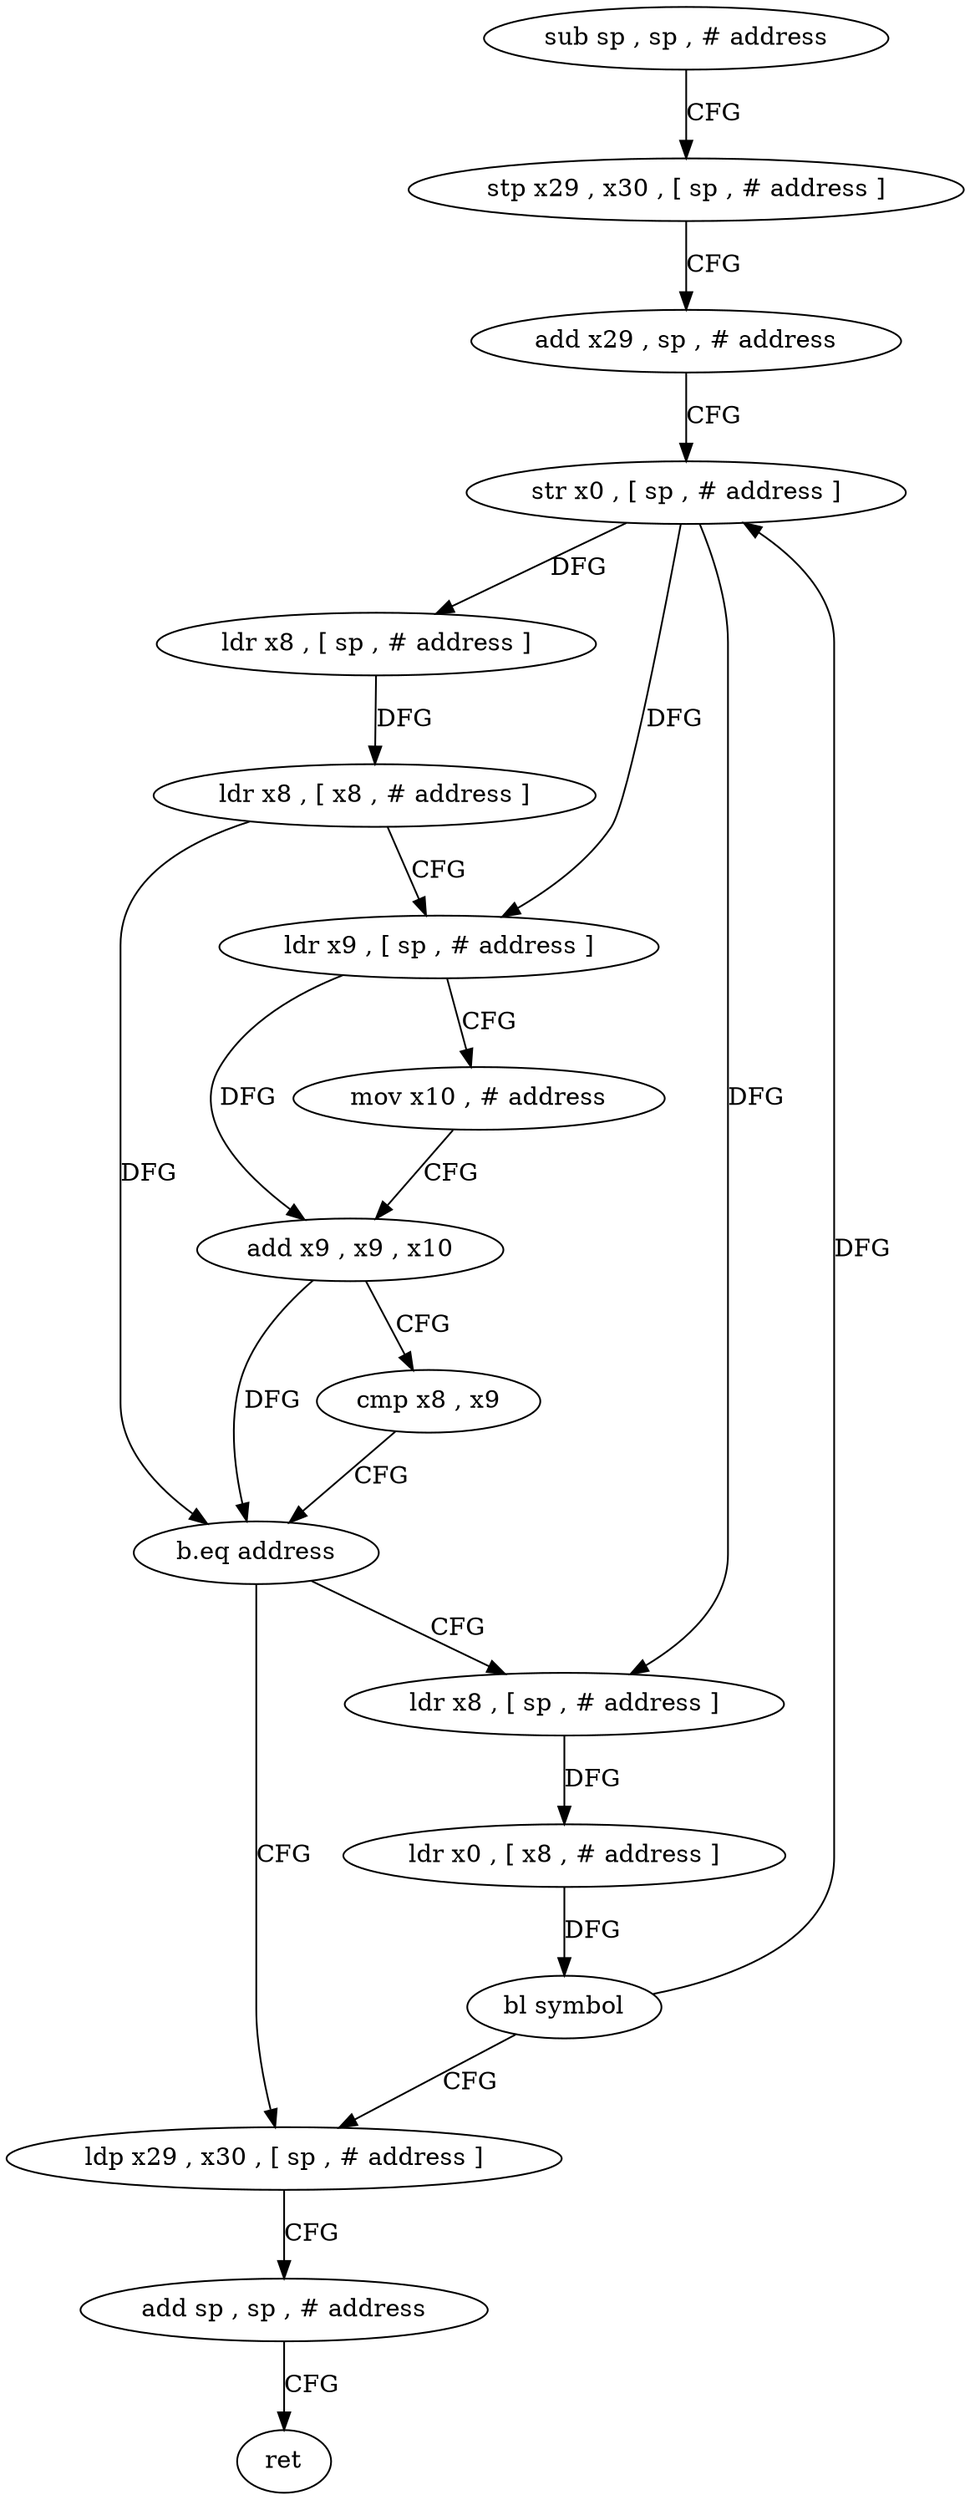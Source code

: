 digraph "func" {
"4329708" [label = "sub sp , sp , # address" ]
"4329712" [label = "stp x29 , x30 , [ sp , # address ]" ]
"4329716" [label = "add x29 , sp , # address" ]
"4329720" [label = "str x0 , [ sp , # address ]" ]
"4329724" [label = "ldr x8 , [ sp , # address ]" ]
"4329728" [label = "ldr x8 , [ x8 , # address ]" ]
"4329732" [label = "ldr x9 , [ sp , # address ]" ]
"4329736" [label = "mov x10 , # address" ]
"4329740" [label = "add x9 , x9 , x10" ]
"4329744" [label = "cmp x8 , x9" ]
"4329748" [label = "b.eq address" ]
"4329764" [label = "ldp x29 , x30 , [ sp , # address ]" ]
"4329752" [label = "ldr x8 , [ sp , # address ]" ]
"4329768" [label = "add sp , sp , # address" ]
"4329772" [label = "ret" ]
"4329756" [label = "ldr x0 , [ x8 , # address ]" ]
"4329760" [label = "bl symbol" ]
"4329708" -> "4329712" [ label = "CFG" ]
"4329712" -> "4329716" [ label = "CFG" ]
"4329716" -> "4329720" [ label = "CFG" ]
"4329720" -> "4329724" [ label = "DFG" ]
"4329720" -> "4329732" [ label = "DFG" ]
"4329720" -> "4329752" [ label = "DFG" ]
"4329724" -> "4329728" [ label = "DFG" ]
"4329728" -> "4329732" [ label = "CFG" ]
"4329728" -> "4329748" [ label = "DFG" ]
"4329732" -> "4329736" [ label = "CFG" ]
"4329732" -> "4329740" [ label = "DFG" ]
"4329736" -> "4329740" [ label = "CFG" ]
"4329740" -> "4329744" [ label = "CFG" ]
"4329740" -> "4329748" [ label = "DFG" ]
"4329744" -> "4329748" [ label = "CFG" ]
"4329748" -> "4329764" [ label = "CFG" ]
"4329748" -> "4329752" [ label = "CFG" ]
"4329764" -> "4329768" [ label = "CFG" ]
"4329752" -> "4329756" [ label = "DFG" ]
"4329768" -> "4329772" [ label = "CFG" ]
"4329756" -> "4329760" [ label = "DFG" ]
"4329760" -> "4329764" [ label = "CFG" ]
"4329760" -> "4329720" [ label = "DFG" ]
}
